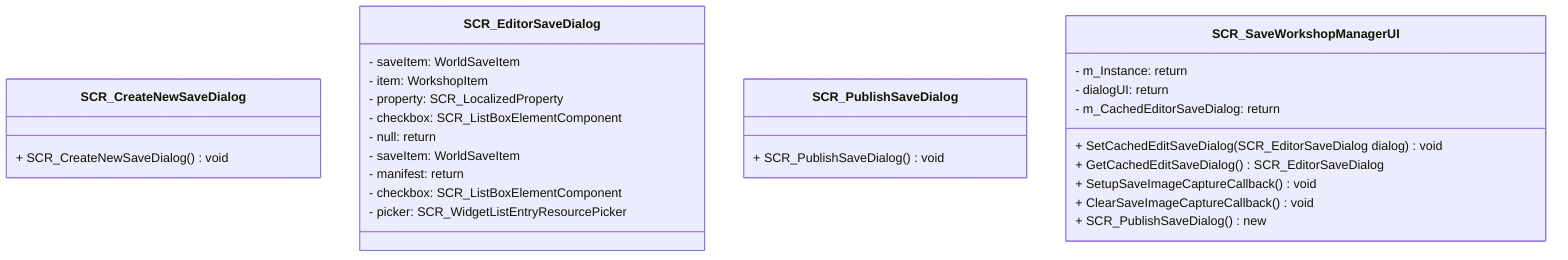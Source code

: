 classDiagram

    class SCR_CreateNewSaveDialog {
        + SCR_CreateNewSaveDialog() void
    }

    class SCR_EditorSaveDialog {
        - saveItem: WorldSaveItem
        - item: WorkshopItem
        - property: SCR_LocalizedProperty
        - checkbox: SCR_ListBoxElementComponent
        - null: return
        - saveItem: WorldSaveItem
        - manifest: return
        - checkbox: SCR_ListBoxElementComponent
        - picker: SCR_WidgetListEntryResourcePicker
    }

    class SCR_PublishSaveDialog {
        + SCR_PublishSaveDialog() void
    }

    class SCR_SaveWorkshopManagerUI {
        - m_Instance: return
        - dialogUI: return
        - m_CachedEditorSaveDialog: return
        + SetCachedEditSaveDialog(SCR_EditorSaveDialog dialog) void
        + GetCachedEditSaveDialog() SCR_EditorSaveDialog
        + SetupSaveImageCaptureCallback() void
        + ClearSaveImageCaptureCallback() void
        + SCR_PublishSaveDialog() new
    }